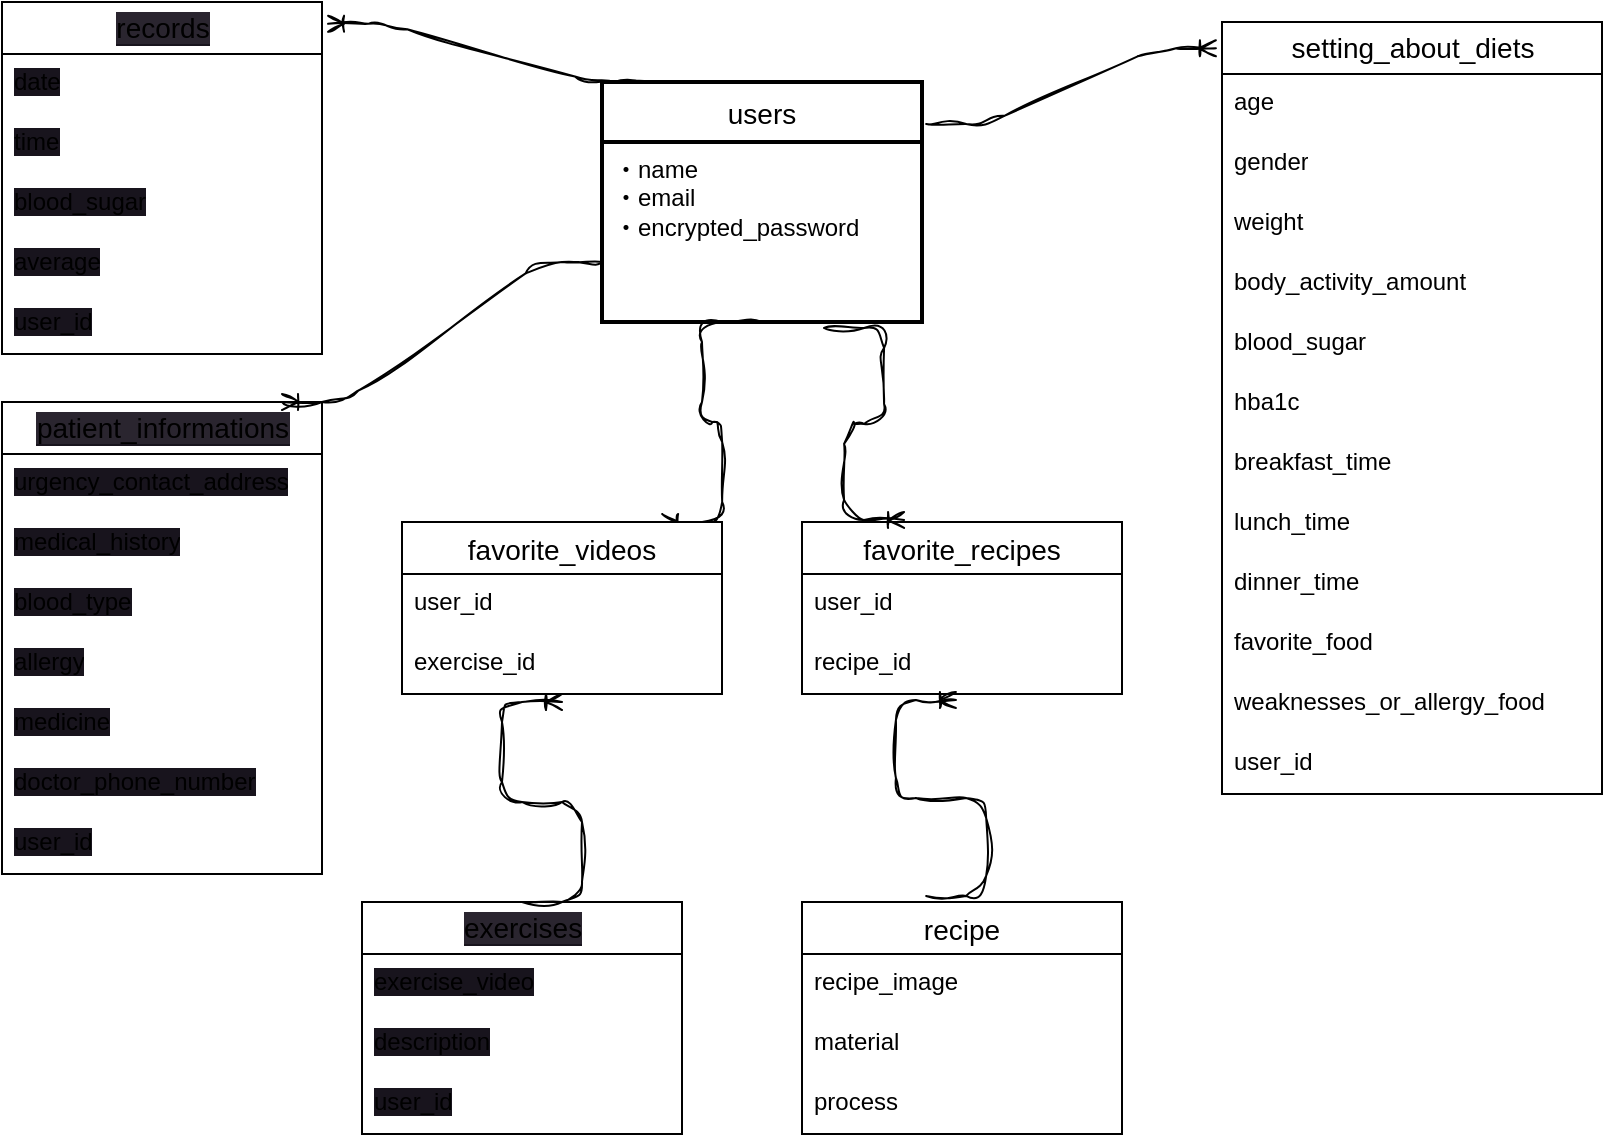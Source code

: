 <mxfile>
    <diagram id="s6lzqkqOKTfxFklAKna5" name="ページ1">
        <mxGraphModel dx="468" dy="550" grid="1" gridSize="10" guides="1" tooltips="1" connect="1" arrows="0" fold="1" page="1" pageScale="1" pageWidth="827" pageHeight="1169" math="0" shadow="0">
            <root>
                <mxCell id="0"/>
                <mxCell id="1" parent="0"/>
                <mxCell id="24" value="users" style="swimlane;childLayout=stackLayout;horizontal=1;startSize=30;horizontalStack=0;rounded=0;fontSize=14;fontStyle=0;strokeWidth=2;resizeParent=0;resizeLast=1;shadow=0;align=center;glass=0;hachureGap=4;fontFamily=Helvetica;swimlaneLine=1;" parent="1" vertex="1">
                    <mxGeometry x="320" y="60" width="160" height="120" as="geometry"/>
                </mxCell>
                <mxCell id="25" value="・name&lt;br&gt;・email&lt;br&gt;・encrypted_password" style="align=left;strokeColor=none;fillColor=none;spacingLeft=4;fontSize=12;verticalAlign=top;resizable=0;rotatable=0;part=1;glass=1;sketch=1;hachureGap=4;jiggle=2;curveFitting=1;fontFamily=Helvetica;html=1;" parent="24" vertex="1">
                    <mxGeometry y="30" width="160" height="90" as="geometry"/>
                </mxCell>
                <mxCell id="38" value="setting_about_diets" style="swimlane;fontStyle=0;childLayout=stackLayout;horizontal=1;startSize=26;horizontalStack=0;resizeParent=1;resizeParentMax=0;resizeLast=0;collapsible=1;marginBottom=0;align=center;fontSize=14;rounded=0;glass=0;sketch=0;hachureGap=4;jiggle=2;curveFitting=1;fontFamily=Helvetica;html=1;" parent="1" vertex="1">
                    <mxGeometry x="630" y="30" width="190" height="386" as="geometry"/>
                </mxCell>
                <mxCell id="39" value="age" style="text;strokeColor=none;fillColor=none;spacingLeft=4;spacingRight=4;overflow=hidden;rotatable=0;points=[[0,0.5],[1,0.5]];portConstraint=eastwest;fontSize=12;rounded=0;glass=0;sketch=0;hachureGap=4;jiggle=2;curveFitting=1;fontFamily=Helvetica;html=1;" parent="38" vertex="1">
                    <mxGeometry y="26" width="190" height="30" as="geometry"/>
                </mxCell>
                <mxCell id="40" value="gender" style="text;strokeColor=none;fillColor=none;spacingLeft=4;spacingRight=4;overflow=hidden;rotatable=0;points=[[0,0.5],[1,0.5]];portConstraint=eastwest;fontSize=12;rounded=0;glass=0;sketch=0;hachureGap=4;jiggle=2;curveFitting=1;fontFamily=Helvetica;html=1;" parent="38" vertex="1">
                    <mxGeometry y="56" width="190" height="30" as="geometry"/>
                </mxCell>
                <mxCell id="41" value="weight" style="text;strokeColor=none;fillColor=none;spacingLeft=4;spacingRight=4;overflow=hidden;rotatable=0;points=[[0,0.5],[1,0.5]];portConstraint=eastwest;fontSize=12;rounded=0;glass=0;sketch=0;hachureGap=4;jiggle=2;curveFitting=1;fontFamily=Helvetica;html=1;" parent="38" vertex="1">
                    <mxGeometry y="86" width="190" height="30" as="geometry"/>
                </mxCell>
                <mxCell id="53" value="body_activity_amount" style="text;strokeColor=none;fillColor=none;spacingLeft=4;spacingRight=4;overflow=hidden;rotatable=0;points=[[0,0.5],[1,0.5]];portConstraint=eastwest;fontSize=12;rounded=0;glass=0;sketch=0;hachureGap=4;jiggle=2;curveFitting=1;fontFamily=Helvetica;html=1;" parent="38" vertex="1">
                    <mxGeometry y="116" width="190" height="30" as="geometry"/>
                </mxCell>
                <mxCell id="52" value="blood_sugar" style="text;strokeColor=none;fillColor=none;spacingLeft=4;spacingRight=4;overflow=hidden;rotatable=0;points=[[0,0.5],[1,0.5]];portConstraint=eastwest;fontSize=12;rounded=0;glass=0;sketch=0;hachureGap=4;jiggle=2;curveFitting=1;fontFamily=Helvetica;html=1;" parent="38" vertex="1">
                    <mxGeometry y="146" width="190" height="30" as="geometry"/>
                </mxCell>
                <mxCell id="51" value="hba1c" style="text;strokeColor=none;fillColor=none;spacingLeft=4;spacingRight=4;overflow=hidden;rotatable=0;points=[[0,0.5],[1,0.5]];portConstraint=eastwest;fontSize=12;rounded=0;glass=0;sketch=0;hachureGap=4;jiggle=2;curveFitting=1;fontFamily=Helvetica;html=1;" parent="38" vertex="1">
                    <mxGeometry y="176" width="190" height="30" as="geometry"/>
                </mxCell>
                <mxCell id="50" value="breakfast_time" style="text;strokeColor=none;fillColor=none;spacingLeft=4;spacingRight=4;overflow=hidden;rotatable=0;points=[[0,0.5],[1,0.5]];portConstraint=eastwest;fontSize=12;rounded=0;glass=0;sketch=0;hachureGap=4;jiggle=2;curveFitting=1;fontFamily=Helvetica;html=1;" parent="38" vertex="1">
                    <mxGeometry y="206" width="190" height="30" as="geometry"/>
                </mxCell>
                <mxCell id="49" value="lunch_time" style="text;strokeColor=none;fillColor=none;spacingLeft=4;spacingRight=4;overflow=hidden;rotatable=0;points=[[0,0.5],[1,0.5]];portConstraint=eastwest;fontSize=12;rounded=0;glass=0;sketch=0;hachureGap=4;jiggle=2;curveFitting=1;fontFamily=Helvetica;html=1;" parent="38" vertex="1">
                    <mxGeometry y="236" width="190" height="30" as="geometry"/>
                </mxCell>
                <mxCell id="48" value="dinner_time" style="text;strokeColor=none;fillColor=none;spacingLeft=4;spacingRight=4;overflow=hidden;rotatable=0;points=[[0,0.5],[1,0.5]];portConstraint=eastwest;fontSize=12;rounded=0;glass=0;sketch=0;hachureGap=4;jiggle=2;curveFitting=1;fontFamily=Helvetica;html=1;" parent="38" vertex="1">
                    <mxGeometry y="266" width="190" height="30" as="geometry"/>
                </mxCell>
                <mxCell id="47" value="favorite_food" style="text;strokeColor=none;fillColor=none;spacingLeft=4;spacingRight=4;overflow=hidden;rotatable=0;points=[[0,0.5],[1,0.5]];portConstraint=eastwest;fontSize=12;rounded=0;glass=0;sketch=0;hachureGap=4;jiggle=2;curveFitting=1;fontFamily=Helvetica;html=1;" parent="38" vertex="1">
                    <mxGeometry y="296" width="190" height="30" as="geometry"/>
                </mxCell>
                <mxCell id="46" value="weaknesses_or_allergy_food" style="text;strokeColor=none;fillColor=none;spacingLeft=4;spacingRight=4;overflow=hidden;rotatable=0;points=[[0,0.5],[1,0.5]];portConstraint=eastwest;fontSize=12;rounded=0;glass=0;sketch=0;hachureGap=4;jiggle=2;curveFitting=1;fontFamily=Helvetica;html=1;" parent="38" vertex="1">
                    <mxGeometry y="326" width="190" height="30" as="geometry"/>
                </mxCell>
                <mxCell id="76" value="user_id" style="text;strokeColor=none;fillColor=none;spacingLeft=4;spacingRight=4;overflow=hidden;rotatable=0;points=[[0,0.5],[1,0.5]];portConstraint=eastwest;fontSize=12;rounded=0;glass=0;sketch=0;hachureGap=4;jiggle=2;curveFitting=1;fontFamily=Helvetica;html=1;" parent="38" vertex="1">
                    <mxGeometry y="356" width="190" height="30" as="geometry"/>
                </mxCell>
                <mxCell id="54" value="&lt;span style=&quot;background-color: rgb(42, 37, 47);&quot;&gt;exercises&lt;/span&gt;" style="swimlane;fontStyle=0;childLayout=stackLayout;horizontal=1;startSize=26;horizontalStack=0;resizeParent=1;resizeParentMax=0;resizeLast=0;collapsible=1;marginBottom=0;align=center;fontSize=14;rounded=0;glass=0;labelBackgroundColor=#18141D;hachureGap=4;fontFamily=Helvetica;html=1;" parent="1" vertex="1">
                    <mxGeometry x="200" y="470" width="160" height="116" as="geometry"/>
                </mxCell>
                <mxCell id="55" value="exercise_video" style="text;strokeColor=none;fillColor=none;spacingLeft=4;spacingRight=4;overflow=hidden;rotatable=0;points=[[0,0.5],[1,0.5]];portConstraint=eastwest;fontSize=12;rounded=0;glass=0;labelBackgroundColor=#18141D;sketch=0;hachureGap=4;jiggle=2;curveFitting=1;fontFamily=Helvetica;html=1;" parent="54" vertex="1">
                    <mxGeometry y="26" width="160" height="30" as="geometry"/>
                </mxCell>
                <mxCell id="56" value="description" style="text;strokeColor=none;fillColor=none;spacingLeft=4;spacingRight=4;overflow=hidden;rotatable=0;points=[[0,0.5],[1,0.5]];portConstraint=eastwest;fontSize=12;rounded=0;glass=0;labelBackgroundColor=#18141D;sketch=0;hachureGap=4;jiggle=2;curveFitting=1;fontFamily=Helvetica;html=1;" parent="54" vertex="1">
                    <mxGeometry y="56" width="160" height="30" as="geometry"/>
                </mxCell>
                <mxCell id="77" value="user_id" style="text;strokeColor=none;fillColor=none;spacingLeft=4;spacingRight=4;overflow=hidden;rotatable=0;points=[[0,0.5],[1,0.5]];portConstraint=eastwest;fontSize=12;rounded=0;glass=0;labelBackgroundColor=#18141D;sketch=0;hachureGap=4;jiggle=2;curveFitting=1;fontFamily=Helvetica;html=1;" parent="54" vertex="1">
                    <mxGeometry y="86" width="160" height="30" as="geometry"/>
                </mxCell>
                <mxCell id="59" value="&lt;span style=&quot;background-color: rgb(42, 37, 47);&quot;&gt;records&lt;/span&gt;" style="swimlane;fontStyle=0;childLayout=stackLayout;horizontal=1;startSize=26;horizontalStack=0;resizeParent=1;resizeParentMax=0;resizeLast=0;collapsible=1;marginBottom=0;align=center;fontSize=14;rounded=0;glass=0;labelBackgroundColor=#18141D;sketch=0;hachureGap=4;jiggle=2;curveFitting=1;fontFamily=Helvetica;html=1;" parent="1" vertex="1">
                    <mxGeometry x="20" y="20" width="160" height="176" as="geometry"/>
                </mxCell>
                <mxCell id="60" value="date" style="text;strokeColor=none;fillColor=none;spacingLeft=4;spacingRight=4;overflow=hidden;rotatable=0;points=[[0,0.5],[1,0.5]];portConstraint=eastwest;fontSize=12;rounded=0;glass=0;labelBackgroundColor=#18141D;sketch=0;hachureGap=4;jiggle=2;curveFitting=1;fontFamily=Helvetica;html=1;flipV=1;" parent="59" vertex="1">
                    <mxGeometry y="26" width="160" height="30" as="geometry"/>
                </mxCell>
                <mxCell id="61" value="time" style="text;strokeColor=none;fillColor=none;spacingLeft=4;spacingRight=4;overflow=hidden;rotatable=0;points=[[0,0.5],[1,0.5]];portConstraint=eastwest;fontSize=12;rounded=0;glass=0;labelBackgroundColor=#18141D;sketch=0;hachureGap=4;jiggle=2;curveFitting=1;fontFamily=Helvetica;html=1;" parent="59" vertex="1">
                    <mxGeometry y="56" width="160" height="30" as="geometry"/>
                </mxCell>
                <mxCell id="62" value="blood_sugar" style="text;strokeColor=none;fillColor=none;spacingLeft=4;spacingRight=4;overflow=hidden;rotatable=0;points=[[0,0.5],[1,0.5]];portConstraint=eastwest;fontSize=12;rounded=0;glass=0;labelBackgroundColor=#18141D;sketch=0;hachureGap=4;jiggle=2;curveFitting=1;fontFamily=Helvetica;html=1;" parent="59" vertex="1">
                    <mxGeometry y="86" width="160" height="30" as="geometry"/>
                </mxCell>
                <mxCell id="67" value="average" style="text;strokeColor=none;fillColor=none;spacingLeft=4;spacingRight=4;overflow=hidden;rotatable=0;points=[[0,0.5],[1,0.5]];portConstraint=eastwest;fontSize=12;rounded=0;glass=0;labelBackgroundColor=#18141D;sketch=0;hachureGap=4;jiggle=2;curveFitting=1;fontFamily=Helvetica;html=1;" parent="59" vertex="1">
                    <mxGeometry y="116" width="160" height="30" as="geometry"/>
                </mxCell>
                <mxCell id="78" value="user_id" style="text;strokeColor=none;fillColor=none;spacingLeft=4;spacingRight=4;overflow=hidden;rotatable=0;points=[[0,0.5],[1,0.5]];portConstraint=eastwest;fontSize=12;rounded=0;glass=0;labelBackgroundColor=#18141D;sketch=0;hachureGap=4;jiggle=2;curveFitting=1;fontFamily=Helvetica;html=1;" parent="59" vertex="1">
                    <mxGeometry y="146" width="160" height="30" as="geometry"/>
                </mxCell>
                <mxCell id="63" value="&lt;span style=&quot;background-color: rgb(42, 37, 47);&quot;&gt;patient_informations&lt;/span&gt;" style="swimlane;fontStyle=0;childLayout=stackLayout;horizontal=1;startSize=26;horizontalStack=0;resizeParent=1;resizeParentMax=0;resizeLast=0;collapsible=1;marginBottom=0;align=center;fontSize=14;rounded=0;glass=0;labelBackgroundColor=#18141D;sketch=0;hachureGap=4;jiggle=2;curveFitting=1;fontFamily=Helvetica;html=1;" parent="1" vertex="1">
                    <mxGeometry x="20" y="220" width="160" height="236" as="geometry"/>
                </mxCell>
                <mxCell id="64" value="urgency_contact_address" style="text;strokeColor=none;fillColor=none;spacingLeft=4;spacingRight=4;overflow=hidden;rotatable=0;points=[[0,0.5],[1,0.5]];portConstraint=eastwest;fontSize=12;rounded=0;glass=0;labelBackgroundColor=#18141D;sketch=0;hachureGap=4;jiggle=2;curveFitting=1;fontFamily=Helvetica;html=1;" parent="63" vertex="1">
                    <mxGeometry y="26" width="160" height="30" as="geometry"/>
                </mxCell>
                <mxCell id="65" value="medical_history" style="text;strokeColor=none;fillColor=none;spacingLeft=4;spacingRight=4;overflow=hidden;rotatable=0;points=[[0,0.5],[1,0.5]];portConstraint=eastwest;fontSize=12;rounded=0;glass=0;labelBackgroundColor=#18141D;sketch=0;hachureGap=4;jiggle=2;curveFitting=1;fontFamily=Helvetica;html=1;" parent="63" vertex="1">
                    <mxGeometry y="56" width="160" height="30" as="geometry"/>
                </mxCell>
                <mxCell id="66" value="blood_type" style="text;strokeColor=none;fillColor=none;spacingLeft=4;spacingRight=4;overflow=hidden;rotatable=0;points=[[0,0.5],[1,0.5]];portConstraint=eastwest;fontSize=12;rounded=0;glass=0;labelBackgroundColor=#18141D;sketch=0;hachureGap=4;jiggle=2;curveFitting=1;fontFamily=Helvetica;html=1;" parent="63" vertex="1">
                    <mxGeometry y="86" width="160" height="30" as="geometry"/>
                </mxCell>
                <mxCell id="70" value="allergy" style="text;strokeColor=none;fillColor=none;spacingLeft=4;spacingRight=4;overflow=hidden;rotatable=0;points=[[0,0.5],[1,0.5]];portConstraint=eastwest;fontSize=12;rounded=0;glass=0;labelBackgroundColor=#18141D;sketch=0;hachureGap=4;jiggle=2;curveFitting=1;fontFamily=Helvetica;html=1;" parent="63" vertex="1">
                    <mxGeometry y="116" width="160" height="30" as="geometry"/>
                </mxCell>
                <mxCell id="69" value="medicine" style="text;strokeColor=none;fillColor=none;spacingLeft=4;spacingRight=4;overflow=hidden;rotatable=0;points=[[0,0.5],[1,0.5]];portConstraint=eastwest;fontSize=12;rounded=0;glass=0;labelBackgroundColor=#18141D;sketch=0;hachureGap=4;jiggle=2;curveFitting=1;fontFamily=Helvetica;html=1;" parent="63" vertex="1">
                    <mxGeometry y="146" width="160" height="30" as="geometry"/>
                </mxCell>
                <mxCell id="68" value="doctor_phone_number" style="text;strokeColor=none;fillColor=none;spacingLeft=4;spacingRight=4;overflow=hidden;rotatable=0;points=[[0,0.5],[1,0.5]];portConstraint=eastwest;fontSize=12;rounded=0;glass=0;labelBackgroundColor=#18141D;sketch=0;hachureGap=4;jiggle=2;curveFitting=1;fontFamily=Helvetica;html=1;" parent="63" vertex="1">
                    <mxGeometry y="176" width="160" height="30" as="geometry"/>
                </mxCell>
                <mxCell id="79" value="user_id" style="text;strokeColor=none;fillColor=none;spacingLeft=4;spacingRight=4;overflow=hidden;rotatable=0;points=[[0,0.5],[1,0.5]];portConstraint=eastwest;fontSize=12;rounded=0;glass=0;labelBackgroundColor=#18141D;sketch=0;hachureGap=4;jiggle=2;curveFitting=1;fontFamily=Helvetica;html=1;" parent="63" vertex="1">
                    <mxGeometry y="206" width="160" height="30" as="geometry"/>
                </mxCell>
                <mxCell id="71" value="" style="edgeStyle=entityRelationEdgeStyle;fontSize=12;html=1;endArrow=ERoneToMany;sketch=1;hachureGap=4;jiggle=2;curveFitting=1;fontFamily=Architects Daughter;fontSource=https%3A%2F%2Ffonts.googleapis.com%2Fcss%3Ffamily%3DArchitects%2BDaughter;entryX=-0.016;entryY=0.034;entryDx=0;entryDy=0;entryPerimeter=0;exitX=1.013;exitY=0.175;exitDx=0;exitDy=0;exitPerimeter=0;" parent="1" source="24" target="38" edge="1">
                    <mxGeometry width="100" height="100" relative="1" as="geometry">
                        <mxPoint x="500" y="160" as="sourcePoint"/>
                        <mxPoint x="460" y="180" as="targetPoint"/>
                    </mxGeometry>
                </mxCell>
                <mxCell id="74" value="" style="edgeStyle=entityRelationEdgeStyle;fontSize=12;html=1;endArrow=ERoneToMany;sketch=1;hachureGap=4;jiggle=2;curveFitting=1;fontFamily=Architects Daughter;fontSource=https%3A%2F%2Ffonts.googleapis.com%2Fcss%3Ffamily%3DArchitects%2BDaughter;entryX=0.875;entryY=0;entryDx=0;entryDy=0;entryPerimeter=0;exitX=0;exitY=0.75;exitDx=0;exitDy=0;" parent="1" source="24" target="63" edge="1">
                    <mxGeometry width="100" height="100" relative="1" as="geometry">
                        <mxPoint x="260" y="280" as="sourcePoint"/>
                        <mxPoint x="360" y="180" as="targetPoint"/>
                    </mxGeometry>
                </mxCell>
                <mxCell id="75" value="" style="edgeStyle=entityRelationEdgeStyle;fontSize=12;html=1;endArrow=ERoneToMany;sketch=1;hachureGap=4;jiggle=2;curveFitting=1;fontFamily=Architects Daughter;fontSource=https%3A%2F%2Ffonts.googleapis.com%2Fcss%3Ffamily%3DArchitects%2BDaughter;exitX=0.163;exitY=0;exitDx=0;exitDy=0;exitPerimeter=0;entryX=1.019;entryY=0.062;entryDx=0;entryDy=0;entryPerimeter=0;" parent="1" source="24" target="59" edge="1">
                    <mxGeometry width="100" height="100" relative="1" as="geometry">
                        <mxPoint x="260" y="280" as="sourcePoint"/>
                        <mxPoint x="360" y="180" as="targetPoint"/>
                    </mxGeometry>
                </mxCell>
                <mxCell id="80" value="recipe" style="swimlane;fontStyle=0;childLayout=stackLayout;horizontal=1;startSize=26;horizontalStack=0;resizeParent=1;resizeParentMax=0;resizeLast=0;collapsible=1;marginBottom=0;align=center;fontSize=14;sketch=0;hachureGap=4;jiggle=2;curveFitting=1;fontFamily=Helvetica;labelBackgroundColor=default;" parent="1" vertex="1">
                    <mxGeometry x="420" y="470" width="160" height="116" as="geometry"/>
                </mxCell>
                <mxCell id="81" value="recipe_image" style="text;strokeColor=none;fillColor=none;spacingLeft=4;spacingRight=4;overflow=hidden;rotatable=0;points=[[0,0.5],[1,0.5]];portConstraint=eastwest;fontSize=12;sketch=0;hachureGap=4;jiggle=2;curveFitting=1;fontFamily=Helvetica;" parent="80" vertex="1">
                    <mxGeometry y="26" width="160" height="30" as="geometry"/>
                </mxCell>
                <mxCell id="82" value="material" style="text;strokeColor=none;fillColor=none;spacingLeft=4;spacingRight=4;overflow=hidden;rotatable=0;points=[[0,0.5],[1,0.5]];portConstraint=eastwest;fontSize=12;sketch=0;hachureGap=4;jiggle=2;curveFitting=1;fontFamily=Helvetica;" parent="80" vertex="1">
                    <mxGeometry y="56" width="160" height="30" as="geometry"/>
                </mxCell>
                <mxCell id="83" value="process" style="text;strokeColor=none;fillColor=none;spacingLeft=4;spacingRight=4;overflow=hidden;rotatable=0;points=[[0,0.5],[1,0.5]];portConstraint=eastwest;fontSize=12;sketch=0;hachureGap=4;jiggle=2;curveFitting=1;fontFamily=Helvetica;" parent="80" vertex="1">
                    <mxGeometry y="86" width="160" height="30" as="geometry"/>
                </mxCell>
                <mxCell id="84" value="favorite_recipes" style="swimlane;fontStyle=0;childLayout=stackLayout;horizontal=1;startSize=26;horizontalStack=0;resizeParent=1;resizeParentMax=0;resizeLast=0;collapsible=1;marginBottom=0;align=center;fontSize=14;sketch=0;hachureGap=4;jiggle=2;curveFitting=1;fontFamily=Helvetica;" parent="1" vertex="1">
                    <mxGeometry x="420" y="280" width="160" height="86" as="geometry"/>
                </mxCell>
                <mxCell id="107" value="user_id" style="text;strokeColor=none;fillColor=none;spacingLeft=4;spacingRight=4;overflow=hidden;rotatable=0;points=[[0,0.5],[1,0.5]];portConstraint=eastwest;fontSize=12;sketch=0;hachureGap=4;jiggle=2;curveFitting=1;fontFamily=Helvetica;" vertex="1" parent="84">
                    <mxGeometry y="26" width="160" height="30" as="geometry"/>
                </mxCell>
                <mxCell id="111" value="recipe_id" style="text;strokeColor=none;fillColor=none;spacingLeft=4;spacingRight=4;overflow=hidden;rotatable=0;points=[[0,0.5],[1,0.5]];portConstraint=eastwest;fontSize=12;sketch=0;hachureGap=4;jiggle=2;curveFitting=1;fontFamily=Helvetica;" vertex="1" parent="84">
                    <mxGeometry y="56" width="160" height="30" as="geometry"/>
                </mxCell>
                <mxCell id="89" value="" style="edgeStyle=entityRelationEdgeStyle;fontSize=12;html=1;endArrow=ERoneToMany;sketch=1;hachureGap=4;jiggle=2;curveFitting=1;fontFamily=Helvetica;entryX=0.319;entryY=-0.012;entryDx=0;entryDy=0;entryPerimeter=0;exitX=0.694;exitY=1.033;exitDx=0;exitDy=0;exitPerimeter=0;" parent="1" source="25" target="84" edge="1">
                    <mxGeometry width="100" height="100" relative="1" as="geometry">
                        <mxPoint x="320" y="450" as="sourcePoint"/>
                        <mxPoint x="420" y="350" as="targetPoint"/>
                    </mxGeometry>
                </mxCell>
                <mxCell id="93" value="" style="edgeStyle=entityRelationEdgeStyle;fontSize=12;html=1;endArrow=ERoneToMany;sketch=1;hachureGap=4;jiggle=2;curveFitting=1;fontFamily=Helvetica;exitX=0.5;exitY=1;exitDx=0;exitDy=0;entryX=0.813;entryY=0;entryDx=0;entryDy=0;entryPerimeter=0;" parent="1" source="25" target="98" edge="1">
                    <mxGeometry width="100" height="100" relative="1" as="geometry">
                        <mxPoint x="320" y="400" as="sourcePoint"/>
                        <mxPoint x="270" y="440" as="targetPoint"/>
                    </mxGeometry>
                </mxCell>
                <mxCell id="98" value="favorite_videos" style="swimlane;fontStyle=0;childLayout=stackLayout;horizontal=1;startSize=26;horizontalStack=0;resizeParent=1;resizeParentMax=0;resizeLast=0;collapsible=1;marginBottom=0;align=center;fontSize=14;sketch=0;hachureGap=4;jiggle=2;curveFitting=1;fontFamily=Helvetica;" parent="1" vertex="1">
                    <mxGeometry x="220" y="280" width="160" height="86" as="geometry"/>
                </mxCell>
                <mxCell id="108" value="user_id" style="text;strokeColor=none;fillColor=none;spacingLeft=4;spacingRight=4;overflow=hidden;rotatable=0;points=[[0,0.5],[1,0.5]];portConstraint=eastwest;fontSize=12;sketch=0;hachureGap=4;jiggle=2;curveFitting=1;fontFamily=Helvetica;" vertex="1" parent="98">
                    <mxGeometry y="26" width="160" height="30" as="geometry"/>
                </mxCell>
                <mxCell id="112" value="exercise_id" style="text;strokeColor=none;fillColor=none;spacingLeft=4;spacingRight=4;overflow=hidden;rotatable=0;points=[[0,0.5],[1,0.5]];portConstraint=eastwest;fontSize=12;sketch=0;hachureGap=4;jiggle=2;curveFitting=1;fontFamily=Helvetica;" vertex="1" parent="98">
                    <mxGeometry y="56" width="160" height="30" as="geometry"/>
                </mxCell>
                <mxCell id="109" value="" style="edgeStyle=entityRelationEdgeStyle;fontSize=12;html=1;endArrow=ERoneToMany;sketch=1;hachureGap=4;jiggle=2;curveFitting=1;fontFamily=Architects Daughter;fontSource=https%3A%2F%2Ffonts.googleapis.com%2Fcss%3Ffamily%3DArchitects%2BDaughter;exitX=0.5;exitY=0;exitDx=0;exitDy=0;" edge="1" parent="1" source="54">
                    <mxGeometry width="100" height="100" relative="1" as="geometry">
                        <mxPoint x="280" y="410" as="sourcePoint"/>
                        <mxPoint x="300" y="370" as="targetPoint"/>
                    </mxGeometry>
                </mxCell>
                <mxCell id="110" value="" style="edgeStyle=entityRelationEdgeStyle;fontSize=12;html=1;endArrow=ERoneToMany;sketch=1;hachureGap=4;jiggle=2;curveFitting=1;fontFamily=Architects Daughter;fontSource=https%3A%2F%2Ffonts.googleapis.com%2Fcss%3Ffamily%3DArchitects%2BDaughter;exitX=0.388;exitY=-0.026;exitDx=0;exitDy=0;exitPerimeter=0;entryX=0.481;entryY=1.1;entryDx=0;entryDy=0;entryPerimeter=0;" edge="1" parent="1" source="80" target="111">
                    <mxGeometry width="100" height="100" relative="1" as="geometry">
                        <mxPoint x="370" y="410" as="sourcePoint"/>
                        <mxPoint x="470" y="310" as="targetPoint"/>
                    </mxGeometry>
                </mxCell>
            </root>
        </mxGraphModel>
    </diagram>
</mxfile>